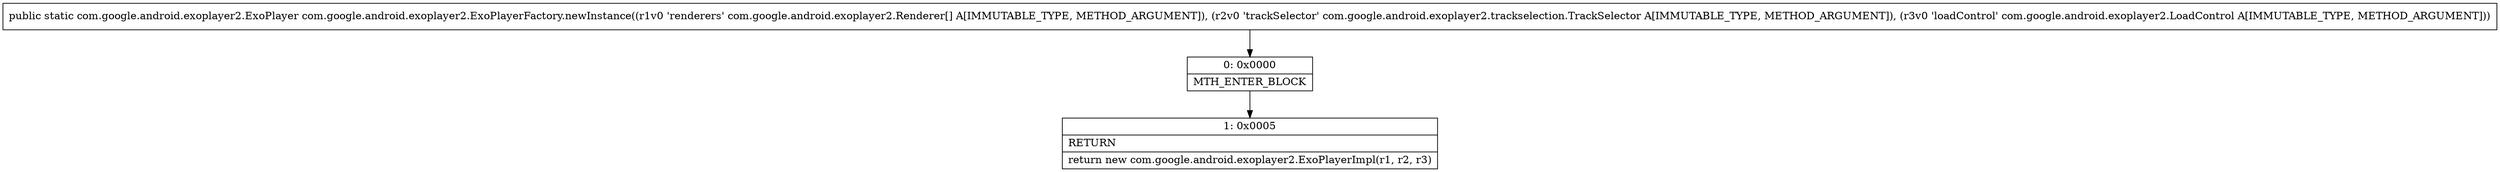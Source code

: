 digraph "CFG forcom.google.android.exoplayer2.ExoPlayerFactory.newInstance([Lcom\/google\/android\/exoplayer2\/Renderer;Lcom\/google\/android\/exoplayer2\/trackselection\/TrackSelector;Lcom\/google\/android\/exoplayer2\/LoadControl;)Lcom\/google\/android\/exoplayer2\/ExoPlayer;" {
Node_0 [shape=record,label="{0\:\ 0x0000|MTH_ENTER_BLOCK\l}"];
Node_1 [shape=record,label="{1\:\ 0x0005|RETURN\l|return new com.google.android.exoplayer2.ExoPlayerImpl(r1, r2, r3)\l}"];
MethodNode[shape=record,label="{public static com.google.android.exoplayer2.ExoPlayer com.google.android.exoplayer2.ExoPlayerFactory.newInstance((r1v0 'renderers' com.google.android.exoplayer2.Renderer[] A[IMMUTABLE_TYPE, METHOD_ARGUMENT]), (r2v0 'trackSelector' com.google.android.exoplayer2.trackselection.TrackSelector A[IMMUTABLE_TYPE, METHOD_ARGUMENT]), (r3v0 'loadControl' com.google.android.exoplayer2.LoadControl A[IMMUTABLE_TYPE, METHOD_ARGUMENT])) }"];
MethodNode -> Node_0;
Node_0 -> Node_1;
}

